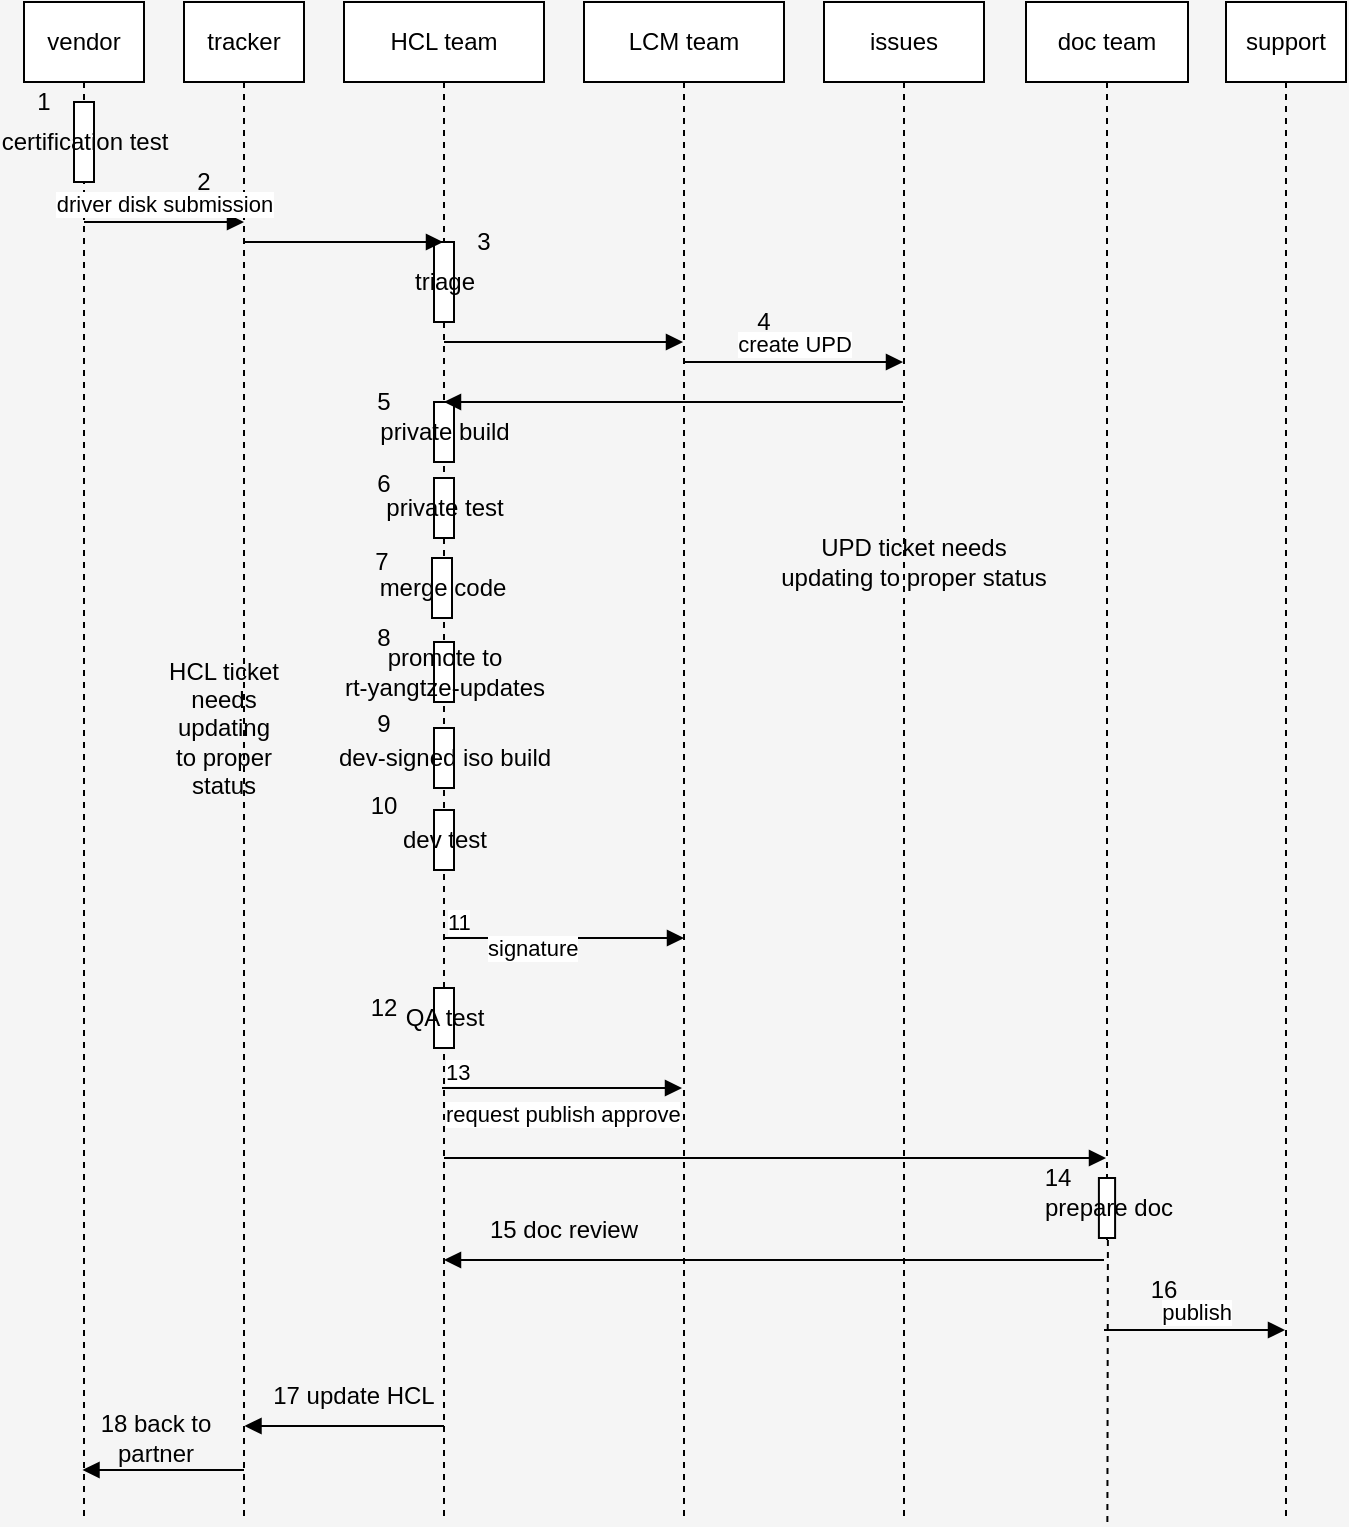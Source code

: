 <mxfile version="21.3.7" type="github">
  <diagram id="GiWtxwUclES2soi4miPW" name="Page-1">
    <mxGraphModel dx="874" dy="859" grid="0" gridSize="10" guides="1" tooltips="1" connect="1" arrows="1" fold="1" page="1" pageScale="1" pageWidth="850" pageHeight="1100" background="#f5f5f5" math="0" shadow="0">
      <root>
        <mxCell id="0" />
        <mxCell id="1" parent="0" />
        <mxCell id="kwoz5DQVjxbEdV94-G1b-7" value="vendor" style="shape=umlLifeline;perimeter=lifelinePerimeter;whiteSpace=wrap;html=1;container=1;collapsible=0;recursiveResize=0;outlineConnect=0;" parent="1" vertex="1">
          <mxGeometry x="40" y="40" width="60" height="760" as="geometry" />
        </mxCell>
        <mxCell id="kwoz5DQVjxbEdV94-G1b-11" value="certification test" style="html=1;points=[];perimeter=orthogonalPerimeter;" parent="kwoz5DQVjxbEdV94-G1b-7" vertex="1">
          <mxGeometry x="25" y="50" width="10" height="40" as="geometry" />
        </mxCell>
        <mxCell id="kwoz5DQVjxbEdV94-G1b-8" value="tracker" style="shape=umlLifeline;perimeter=lifelinePerimeter;whiteSpace=wrap;html=1;container=1;collapsible=0;recursiveResize=0;outlineConnect=0;" parent="1" vertex="1">
          <mxGeometry x="120" y="40" width="60" height="760" as="geometry" />
        </mxCell>
        <mxCell id="T6jCOStPt0-aNFIBEeKL-26" value="HCL ticket&lt;br&gt;needs&lt;br&gt;updating to proper status" style="text;html=1;strokeColor=none;fillColor=none;align=center;verticalAlign=middle;whiteSpace=wrap;rounded=0;" parent="kwoz5DQVjxbEdV94-G1b-8" vertex="1">
          <mxGeometry x="-10" y="308" width="60" height="110" as="geometry" />
        </mxCell>
        <mxCell id="kwoz5DQVjxbEdV94-G1b-15" value="driver disk submission" style="html=1;verticalAlign=bottom;endArrow=block;" parent="1" edge="1">
          <mxGeometry width="80" relative="1" as="geometry">
            <mxPoint x="70" y="150" as="sourcePoint" />
            <mxPoint x="150" y="150" as="targetPoint" />
          </mxGeometry>
        </mxCell>
        <mxCell id="kwoz5DQVjxbEdV94-G1b-16" value="HCL team" style="shape=umlLifeline;perimeter=lifelinePerimeter;whiteSpace=wrap;html=1;container=1;collapsible=0;recursiveResize=0;outlineConnect=0;" parent="1" vertex="1">
          <mxGeometry x="200" y="40" width="100" height="760" as="geometry" />
        </mxCell>
        <mxCell id="kwoz5DQVjxbEdV94-G1b-17" value="triage" style="html=1;points=[];perimeter=orthogonalPerimeter;" parent="kwoz5DQVjxbEdV94-G1b-16" vertex="1">
          <mxGeometry x="45" y="120" width="10" height="40" as="geometry" />
        </mxCell>
        <mxCell id="kwoz5DQVjxbEdV94-G1b-28" value="private build" style="html=1;points=[];perimeter=orthogonalPerimeter;" parent="kwoz5DQVjxbEdV94-G1b-16" vertex="1">
          <mxGeometry x="45" y="200" width="10" height="30" as="geometry" />
        </mxCell>
        <mxCell id="kwoz5DQVjxbEdV94-G1b-29" value="promote to &lt;br&gt;rt-yangtze-updates" style="html=1;points=[];perimeter=orthogonalPerimeter;" parent="kwoz5DQVjxbEdV94-G1b-16" vertex="1">
          <mxGeometry x="45" y="320" width="10" height="30" as="geometry" />
        </mxCell>
        <mxCell id="kwoz5DQVjxbEdV94-G1b-21" value="" style="html=1;verticalAlign=bottom;endArrow=block;" parent="1" target="kwoz5DQVjxbEdV94-G1b-16" edge="1">
          <mxGeometry width="80" relative="1" as="geometry">
            <mxPoint x="150" y="160" as="sourcePoint" />
            <mxPoint x="230" y="160" as="targetPoint" />
          </mxGeometry>
        </mxCell>
        <mxCell id="kwoz5DQVjxbEdV94-G1b-22" value="LCM team" style="shape=umlLifeline;perimeter=lifelinePerimeter;whiteSpace=wrap;html=1;container=1;collapsible=0;recursiveResize=0;outlineConnect=0;" parent="1" vertex="1">
          <mxGeometry x="320" y="40" width="100" height="760" as="geometry" />
        </mxCell>
        <mxCell id="T6jCOStPt0-aNFIBEeKL-7" value="signature" style="endArrow=block;endFill=1;html=1;edgeStyle=orthogonalEdgeStyle;align=left;verticalAlign=top;rounded=0;" parent="kwoz5DQVjxbEdV94-G1b-22" edge="1">
          <mxGeometry x="-0.667" y="8" relative="1" as="geometry">
            <mxPoint x="-70" y="468" as="sourcePoint" />
            <mxPoint x="50" y="468" as="targetPoint" />
            <mxPoint as="offset" />
          </mxGeometry>
        </mxCell>
        <mxCell id="T6jCOStPt0-aNFIBEeKL-8" value="11" style="edgeLabel;resizable=0;html=1;align=left;verticalAlign=bottom;" parent="T6jCOStPt0-aNFIBEeKL-7" connectable="0" vertex="1">
          <mxGeometry x="-1" relative="1" as="geometry" />
        </mxCell>
        <mxCell id="T6jCOStPt0-aNFIBEeKL-18" value="" style="html=1;verticalAlign=bottom;endArrow=block;" parent="kwoz5DQVjxbEdV94-G1b-22" edge="1">
          <mxGeometry width="80" relative="1" as="geometry">
            <mxPoint x="260" y="629" as="sourcePoint" />
            <mxPoint x="-70" y="629" as="targetPoint" />
          </mxGeometry>
        </mxCell>
        <mxCell id="kwoz5DQVjxbEdV94-G1b-23" value="" style="html=1;verticalAlign=bottom;endArrow=block;" parent="1" target="kwoz5DQVjxbEdV94-G1b-22" edge="1">
          <mxGeometry width="80" relative="1" as="geometry">
            <mxPoint x="250" y="210" as="sourcePoint" />
            <mxPoint x="349.5" y="210" as="targetPoint" />
          </mxGeometry>
        </mxCell>
        <mxCell id="kwoz5DQVjxbEdV94-G1b-24" value="issues" style="shape=umlLifeline;perimeter=lifelinePerimeter;whiteSpace=wrap;html=1;container=0;collapsible=0;recursiveResize=0;outlineConnect=0;" parent="1" vertex="1">
          <mxGeometry x="440" y="40" width="80" height="760" as="geometry" />
        </mxCell>
        <mxCell id="kwoz5DQVjxbEdV94-G1b-26" value="create UPD" style="html=1;verticalAlign=bottom;endArrow=block;" parent="1" target="kwoz5DQVjxbEdV94-G1b-24" edge="1">
          <mxGeometry width="80" relative="1" as="geometry">
            <mxPoint x="370" y="220" as="sourcePoint" />
            <mxPoint x="450" y="220" as="targetPoint" />
          </mxGeometry>
        </mxCell>
        <mxCell id="kwoz5DQVjxbEdV94-G1b-27" value="" style="html=1;verticalAlign=bottom;endArrow=block;" parent="1" source="kwoz5DQVjxbEdV94-G1b-24" edge="1">
          <mxGeometry width="80" relative="1" as="geometry">
            <mxPoint x="310" y="240" as="sourcePoint" />
            <mxPoint x="250" y="240" as="targetPoint" />
          </mxGeometry>
        </mxCell>
        <mxCell id="kwoz5DQVjxbEdV94-G1b-31" value="" style="html=1;verticalAlign=bottom;endArrow=block;" parent="1" target="kwoz5DQVjxbEdV94-G1b-30" edge="1">
          <mxGeometry width="80" relative="1" as="geometry">
            <mxPoint x="250" y="618" as="sourcePoint" />
            <mxPoint x="569.5" y="618" as="targetPoint" />
          </mxGeometry>
        </mxCell>
        <mxCell id="kwoz5DQVjxbEdV94-G1b-32" value="support" style="shape=umlLifeline;perimeter=lifelinePerimeter;whiteSpace=wrap;html=1;container=1;collapsible=0;recursiveResize=0;outlineConnect=0;" parent="1" vertex="1">
          <mxGeometry x="641" y="40" width="60" height="760" as="geometry" />
        </mxCell>
        <mxCell id="kwoz5DQVjxbEdV94-G1b-35" value="publish" style="html=1;verticalAlign=bottom;endArrow=block;" parent="1" target="kwoz5DQVjxbEdV94-G1b-32" edge="1">
          <mxGeometry width="80" relative="1" as="geometry">
            <mxPoint x="580" y="704" as="sourcePoint" />
            <mxPoint x="661.5" y="704" as="targetPoint" />
          </mxGeometry>
        </mxCell>
        <mxCell id="aUXPB8lO7tVTzE93p-QM-1" value="1" style="text;html=1;strokeColor=none;fillColor=none;align=center;verticalAlign=middle;whiteSpace=wrap;rounded=0;" parent="1" vertex="1">
          <mxGeometry x="30" y="80" width="40" height="20" as="geometry" />
        </mxCell>
        <mxCell id="aUXPB8lO7tVTzE93p-QM-2" value="2" style="text;html=1;strokeColor=none;fillColor=none;align=center;verticalAlign=middle;whiteSpace=wrap;rounded=0;" parent="1" vertex="1">
          <mxGeometry x="110" y="120" width="40" height="20" as="geometry" />
        </mxCell>
        <mxCell id="aUXPB8lO7tVTzE93p-QM-3" value="3" style="text;html=1;strokeColor=none;fillColor=none;align=center;verticalAlign=middle;whiteSpace=wrap;rounded=0;" parent="1" vertex="1">
          <mxGeometry x="250" y="150" width="40" height="20" as="geometry" />
        </mxCell>
        <mxCell id="aUXPB8lO7tVTzE93p-QM-4" value="4" style="text;html=1;strokeColor=none;fillColor=none;align=center;verticalAlign=middle;whiteSpace=wrap;rounded=0;" parent="1" vertex="1">
          <mxGeometry x="390" y="190" width="40" height="20" as="geometry" />
        </mxCell>
        <mxCell id="aUXPB8lO7tVTzE93p-QM-5" value="5" style="text;html=1;strokeColor=none;fillColor=none;align=center;verticalAlign=middle;whiteSpace=wrap;rounded=0;" parent="1" vertex="1">
          <mxGeometry x="200" y="230" width="40" height="20" as="geometry" />
        </mxCell>
        <mxCell id="aUXPB8lO7tVTzE93p-QM-6" value="8" style="text;html=1;strokeColor=none;fillColor=none;align=center;verticalAlign=middle;whiteSpace=wrap;rounded=0;" parent="1" vertex="1">
          <mxGeometry x="200" y="348" width="40" height="20" as="geometry" />
        </mxCell>
        <mxCell id="aUXPB8lO7tVTzE93p-QM-8" value="16" style="text;html=1;strokeColor=none;fillColor=none;align=center;verticalAlign=middle;whiteSpace=wrap;rounded=0;" parent="1" vertex="1">
          <mxGeometry x="590" y="674" width="40" height="20" as="geometry" />
        </mxCell>
        <mxCell id="T6jCOStPt0-aNFIBEeKL-9" value="QA test" style="html=1;points=[];perimeter=orthogonalPerimeter;" parent="1" vertex="1">
          <mxGeometry x="245" y="533" width="10" height="30" as="geometry" />
        </mxCell>
        <mxCell id="T6jCOStPt0-aNFIBEeKL-10" value="12" style="text;html=1;strokeColor=none;fillColor=none;align=center;verticalAlign=middle;whiteSpace=wrap;rounded=0;" parent="1" vertex="1">
          <mxGeometry x="200" y="533" width="40" height="20" as="geometry" />
        </mxCell>
        <mxCell id="T6jCOStPt0-aNFIBEeKL-11" value="request publish approve" style="endArrow=block;endFill=1;html=1;edgeStyle=orthogonalEdgeStyle;align=left;verticalAlign=top;rounded=0;" parent="1" edge="1">
          <mxGeometry x="-1" relative="1" as="geometry">
            <mxPoint x="249" y="583" as="sourcePoint" />
            <mxPoint x="369" y="583" as="targetPoint" />
          </mxGeometry>
        </mxCell>
        <mxCell id="T6jCOStPt0-aNFIBEeKL-12" value="13" style="edgeLabel;resizable=0;html=1;align=left;verticalAlign=bottom;" parent="T6jCOStPt0-aNFIBEeKL-11" connectable="0" vertex="1">
          <mxGeometry x="-1" relative="1" as="geometry" />
        </mxCell>
        <mxCell id="T6jCOStPt0-aNFIBEeKL-21" value="15 doc review" style="text;html=1;strokeColor=none;fillColor=none;align=center;verticalAlign=middle;whiteSpace=wrap;rounded=0;" parent="1" vertex="1">
          <mxGeometry x="270" y="639" width="80" height="30" as="geometry" />
        </mxCell>
        <mxCell id="T6jCOStPt0-aNFIBEeKL-22" value="" style="html=1;verticalAlign=bottom;endArrow=block;" parent="1" edge="1">
          <mxGeometry width="80" relative="1" as="geometry">
            <mxPoint x="250" y="752" as="sourcePoint" />
            <mxPoint x="150.25" y="752.0" as="targetPoint" />
          </mxGeometry>
        </mxCell>
        <mxCell id="T6jCOStPt0-aNFIBEeKL-23" value="" style="html=1;verticalAlign=bottom;endArrow=block;" parent="1" edge="1">
          <mxGeometry width="80" relative="1" as="geometry">
            <mxPoint x="150" y="774" as="sourcePoint" />
            <mxPoint x="69.25" y="774.0" as="targetPoint" />
          </mxGeometry>
        </mxCell>
        <mxCell id="T6jCOStPt0-aNFIBEeKL-24" value="17 update HCL" style="text;html=1;strokeColor=none;fillColor=none;align=center;verticalAlign=middle;whiteSpace=wrap;rounded=0;" parent="1" vertex="1">
          <mxGeometry x="160" y="722" width="90" height="30" as="geometry" />
        </mxCell>
        <mxCell id="T6jCOStPt0-aNFIBEeKL-25" value="18 back to partner" style="text;html=1;strokeColor=none;fillColor=none;align=center;verticalAlign=middle;whiteSpace=wrap;rounded=0;" parent="1" vertex="1">
          <mxGeometry x="61" y="743" width="90" height="30" as="geometry" />
        </mxCell>
        <mxCell id="vNhygtNyDLthwg-5Q2eE-1" value="private test" style="html=1;points=[];perimeter=orthogonalPerimeter;" parent="1" vertex="1">
          <mxGeometry x="245" y="278" width="10" height="30" as="geometry" />
        </mxCell>
        <mxCell id="vNhygtNyDLthwg-5Q2eE-2" value="6" style="text;html=1;strokeColor=none;fillColor=none;align=center;verticalAlign=middle;whiteSpace=wrap;rounded=0;" parent="1" vertex="1">
          <mxGeometry x="200" y="271" width="40" height="20" as="geometry" />
        </mxCell>
        <mxCell id="pfsvSwif0jNeXz_Eqcm_-2" value="merge code" style="html=1;points=[];perimeter=orthogonalPerimeter;" parent="1" vertex="1">
          <mxGeometry x="244" y="318" width="10" height="30" as="geometry" />
        </mxCell>
        <mxCell id="pfsvSwif0jNeXz_Eqcm_-3" value="7" style="text;html=1;strokeColor=none;fillColor=none;align=center;verticalAlign=middle;whiteSpace=wrap;rounded=0;" parent="1" vertex="1">
          <mxGeometry x="199" y="310" width="40" height="20" as="geometry" />
        </mxCell>
        <mxCell id="pfsvSwif0jNeXz_Eqcm_-4" value="dev-signed iso build" style="html=1;points=[];perimeter=orthogonalPerimeter;" parent="1" vertex="1">
          <mxGeometry x="245" y="403" width="10" height="30" as="geometry" />
        </mxCell>
        <mxCell id="pfsvSwif0jNeXz_Eqcm_-5" value="9" style="text;html=1;strokeColor=none;fillColor=none;align=center;verticalAlign=middle;whiteSpace=wrap;rounded=0;" parent="1" vertex="1">
          <mxGeometry x="200" y="391" width="40" height="20" as="geometry" />
        </mxCell>
        <mxCell id="pfsvSwif0jNeXz_Eqcm_-6" value="dev test" style="html=1;points=[];perimeter=orthogonalPerimeter;" parent="1" vertex="1">
          <mxGeometry x="245" y="444" width="10" height="30" as="geometry" />
        </mxCell>
        <mxCell id="pfsvSwif0jNeXz_Eqcm_-7" value="10" style="text;html=1;strokeColor=none;fillColor=none;align=center;verticalAlign=middle;whiteSpace=wrap;rounded=0;" parent="1" vertex="1">
          <mxGeometry x="200" y="432" width="40" height="20" as="geometry" />
        </mxCell>
        <mxCell id="T6jCOStPt0-aNFIBEeKL-27" value="UPD ticket needs updating&amp;nbsp;to proper status" style="text;html=1;strokeColor=none;fillColor=none;align=center;verticalAlign=middle;whiteSpace=wrap;rounded=0;" parent="1" vertex="1">
          <mxGeometry x="410" y="270" width="150" height="100" as="geometry" />
        </mxCell>
        <mxCell id="kwoz5DQVjxbEdV94-G1b-30" value="doc team" style="shape=umlLifeline;perimeter=lifelinePerimeter;whiteSpace=wrap;html=1;container=1;collapsible=0;recursiveResize=0;outlineConnect=0;" parent="1" vertex="1">
          <mxGeometry x="541" y="40" width="81" height="620" as="geometry" />
        </mxCell>
        <mxCell id="T6jCOStPt0-aNFIBEeKL-13" value="prepare doc" style="html=1;points=[];perimeter=orthogonalPerimeter;" parent="kwoz5DQVjxbEdV94-G1b-30" vertex="1">
          <mxGeometry x="36.45" y="588" width="8.1" height="30" as="geometry" />
        </mxCell>
        <mxCell id="T6jCOStPt0-aNFIBEeKL-14" value="14" style="text;html=1;strokeColor=none;fillColor=none;align=center;verticalAlign=middle;whiteSpace=wrap;rounded=0;" parent="kwoz5DQVjxbEdV94-G1b-30" vertex="1">
          <mxGeometry y="578" width="32.4" height="20" as="geometry" />
        </mxCell>
        <mxCell id="pfsvSwif0jNeXz_Eqcm_-11" value="" style="endArrow=none;dashed=1;html=1;rounded=0;entryX=0.233;entryY=1.006;entryDx=0;entryDy=0;entryPerimeter=0;" parent="1" edge="1">
          <mxGeometry width="50" height="50" relative="1" as="geometry">
            <mxPoint x="581.69" y="800" as="sourcePoint" />
            <mxPoint x="581.957" y="658.18" as="targetPoint" />
          </mxGeometry>
        </mxCell>
      </root>
    </mxGraphModel>
  </diagram>
</mxfile>

